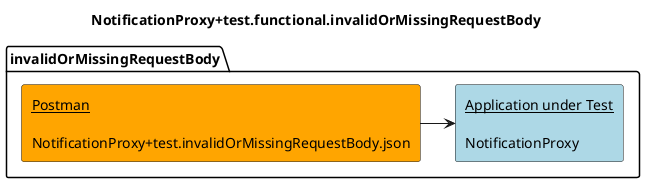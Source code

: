 @startuml np-invalidOrMissingRequestBody-components

skinparam componentStyle rectangle

title
NotificationProxy+test.functional.invalidOrMissingRequestBody
end title

package "invalidOrMissingRequestBody" {
  component [<u>Postman</u>\n\nNotificationProxy+test.invalidOrMissingRequestBody.json] as TCC #Orange 
  component [<u>Application under Test</u>\n\nNotificationProxy] as AUT #LightBlue 

  TCC -> AUT

}

@enduml